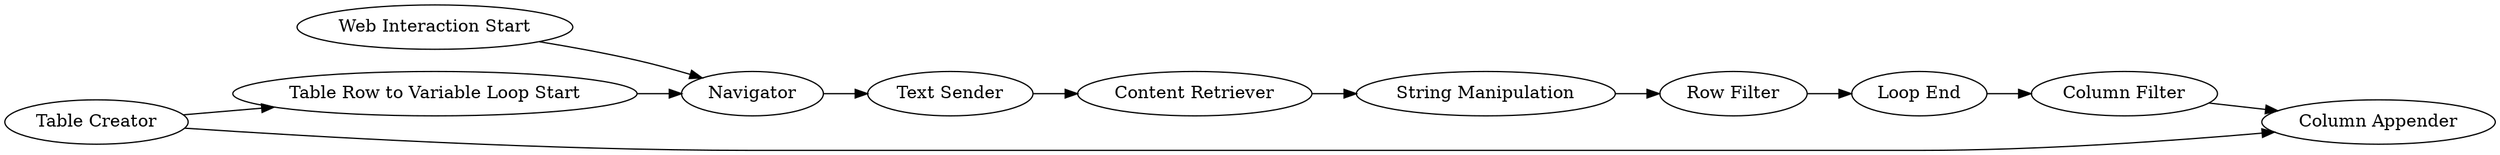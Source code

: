 digraph {
	1 [label="Web Interaction Start"]
	2 [label=Navigator]
	3 [label="Table Row to Variable Loop Start"]
	4 [label="Table Creator"]
	5 [label="Text Sender"]
	6 [label="Content Retriever"]
	12 [label="String Manipulation"]
	13 [label="Row Filter"]
	14 [label="Column Appender"]
	15 [label="Loop End"]
	16 [label="Column Filter"]
	1 -> 2
	2 -> 5
	3 -> 2
	4 -> 3
	4 -> 14
	5 -> 6
	6 -> 12
	12 -> 13
	13 -> 15
	15 -> 16
	16 -> 14
	rankdir=LR
}
